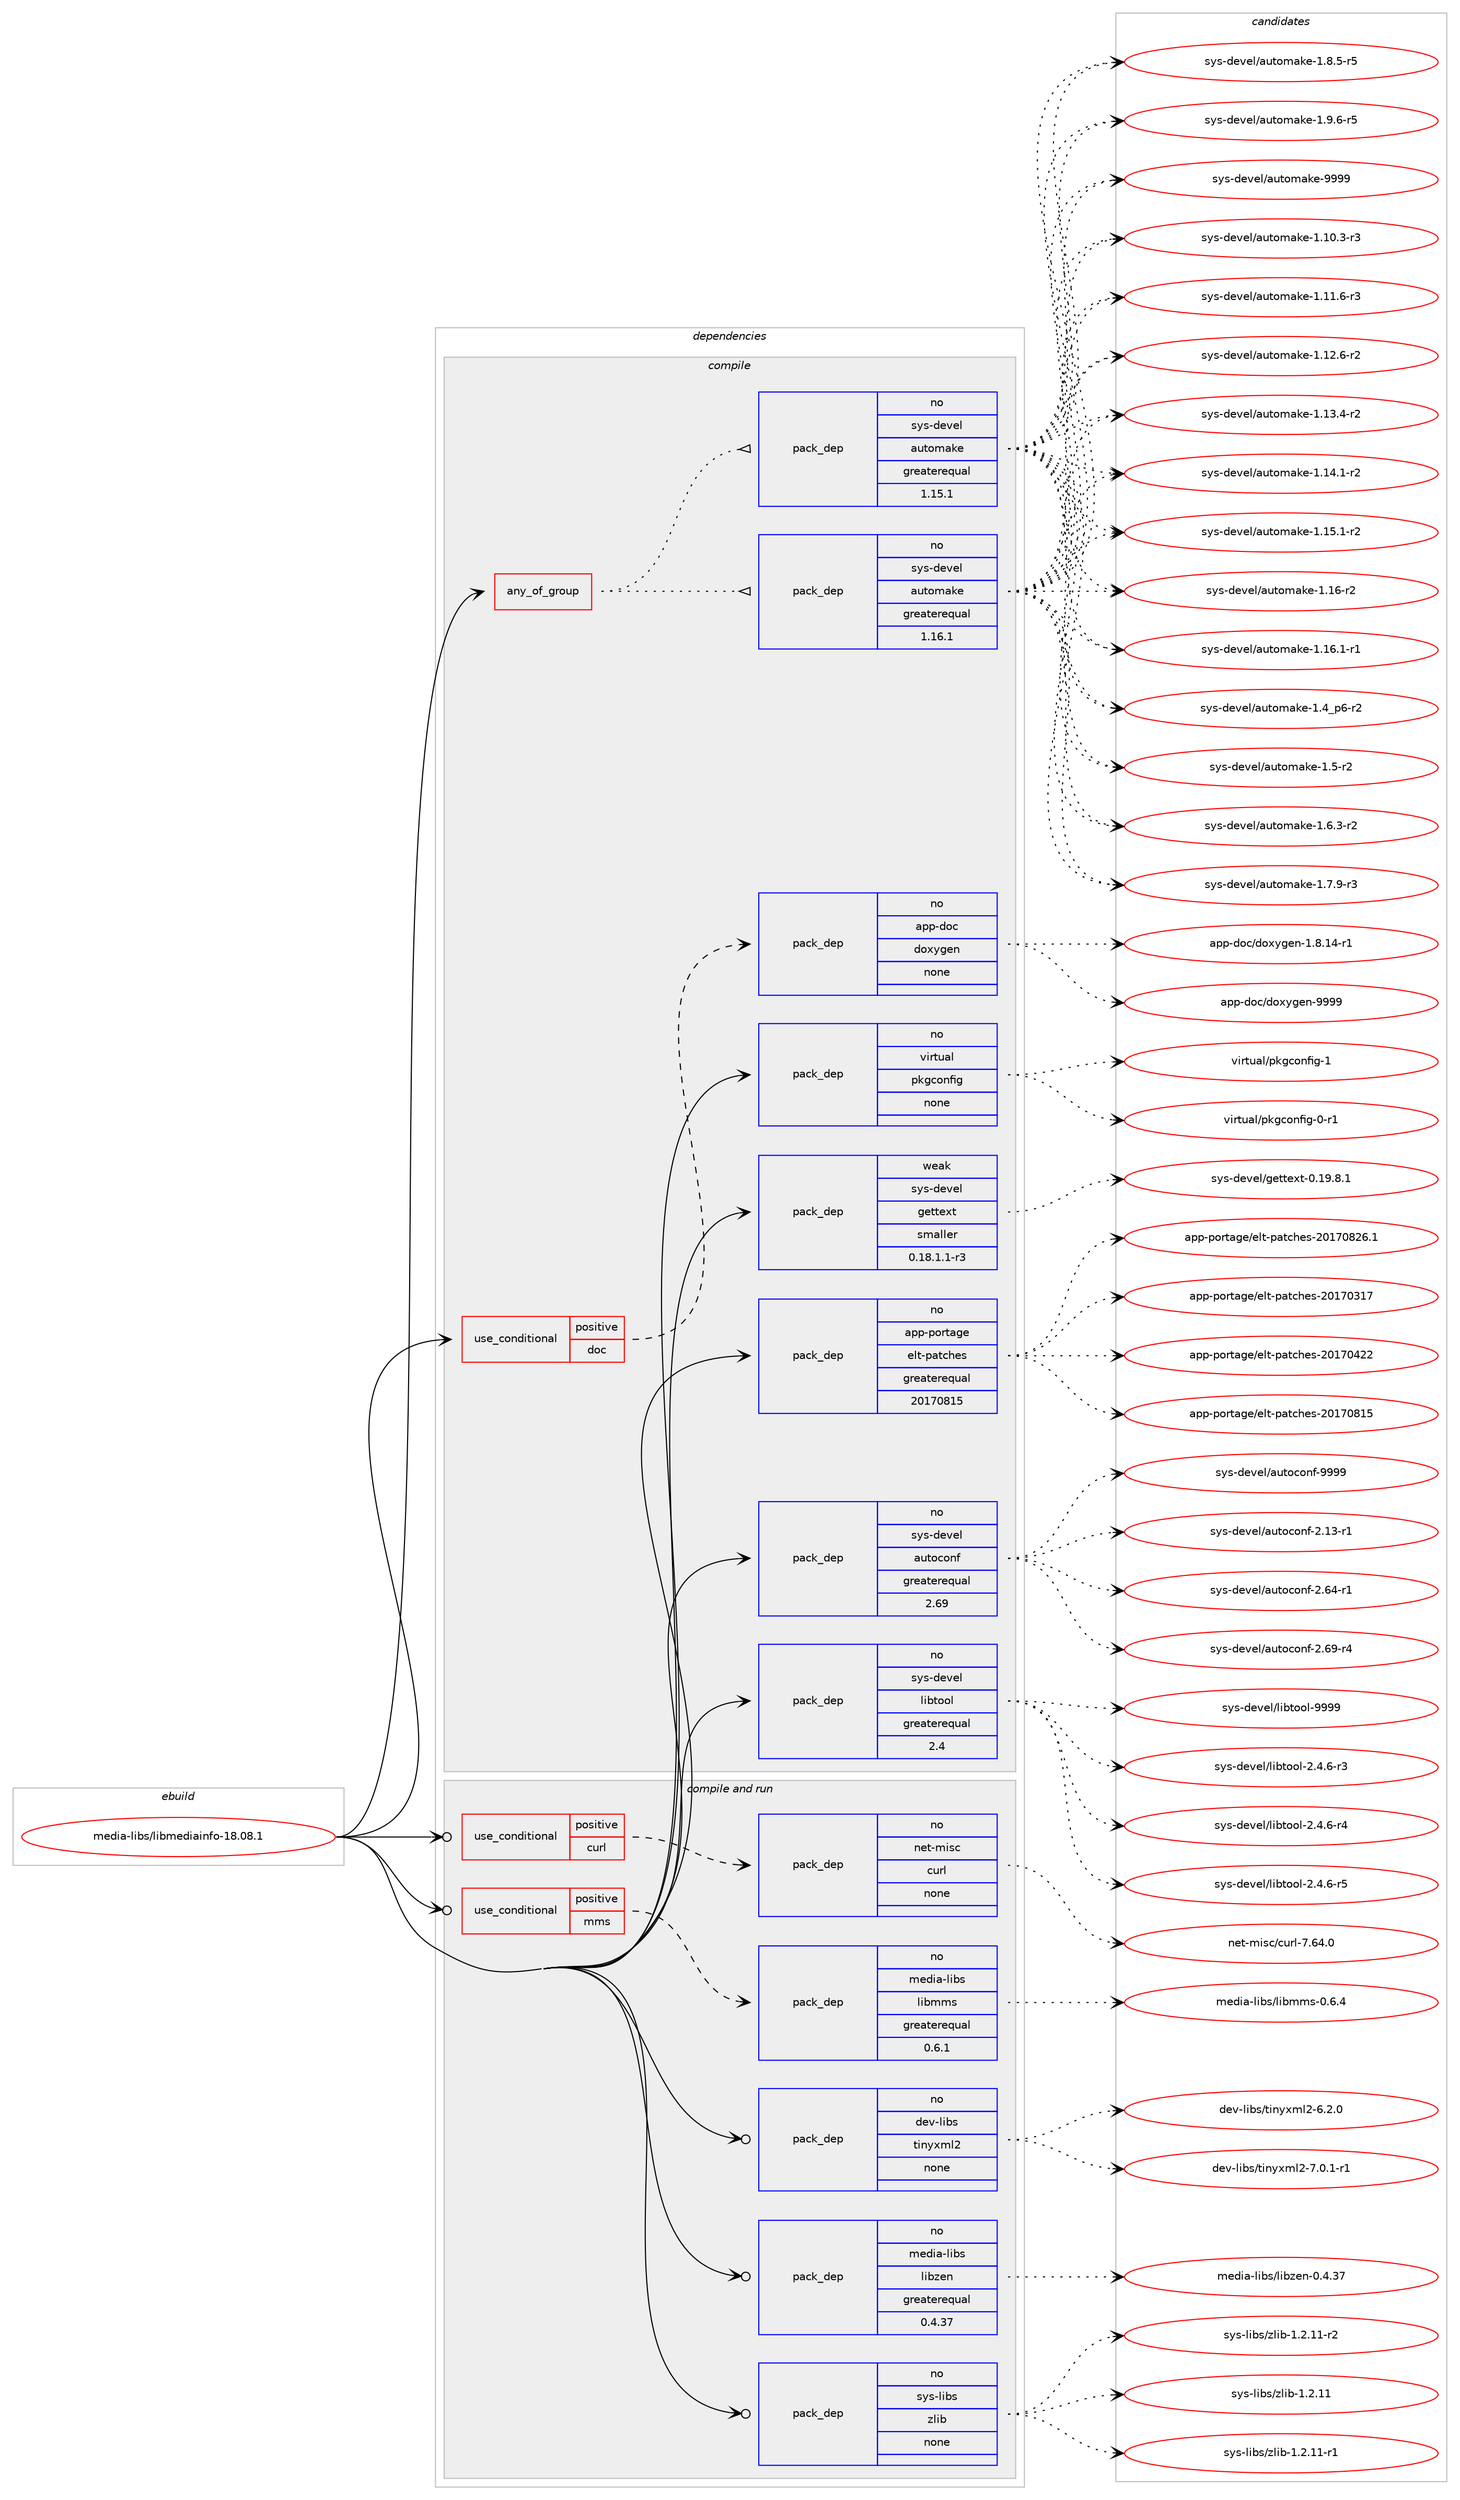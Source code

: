 digraph prolog {

# *************
# Graph options
# *************

newrank=true;
concentrate=true;
compound=true;
graph [rankdir=LR,fontname=Helvetica,fontsize=10,ranksep=1.5];#, ranksep=2.5, nodesep=0.2];
edge  [arrowhead=vee];
node  [fontname=Helvetica,fontsize=10];

# **********
# The ebuild
# **********

subgraph cluster_leftcol {
color=gray;
rank=same;
label=<<i>ebuild</i>>;
id [label="media-libs/libmediainfo-18.08.1", color=red, width=4, href="../media-libs/libmediainfo-18.08.1.svg"];
}

# ****************
# The dependencies
# ****************

subgraph cluster_midcol {
color=gray;
label=<<i>dependencies</i>>;
subgraph cluster_compile {
fillcolor="#eeeeee";
style=filled;
label=<<i>compile</i>>;
subgraph any25110 {
dependency1612978 [label=<<TABLE BORDER="0" CELLBORDER="1" CELLSPACING="0" CELLPADDING="4"><TR><TD CELLPADDING="10">any_of_group</TD></TR></TABLE>>, shape=none, color=red];subgraph pack1152694 {
dependency1612979 [label=<<TABLE BORDER="0" CELLBORDER="1" CELLSPACING="0" CELLPADDING="4" WIDTH="220"><TR><TD ROWSPAN="6" CELLPADDING="30">pack_dep</TD></TR><TR><TD WIDTH="110">no</TD></TR><TR><TD>sys-devel</TD></TR><TR><TD>automake</TD></TR><TR><TD>greaterequal</TD></TR><TR><TD>1.16.1</TD></TR></TABLE>>, shape=none, color=blue];
}
dependency1612978:e -> dependency1612979:w [weight=20,style="dotted",arrowhead="oinv"];
subgraph pack1152695 {
dependency1612980 [label=<<TABLE BORDER="0" CELLBORDER="1" CELLSPACING="0" CELLPADDING="4" WIDTH="220"><TR><TD ROWSPAN="6" CELLPADDING="30">pack_dep</TD></TR><TR><TD WIDTH="110">no</TD></TR><TR><TD>sys-devel</TD></TR><TR><TD>automake</TD></TR><TR><TD>greaterequal</TD></TR><TR><TD>1.15.1</TD></TR></TABLE>>, shape=none, color=blue];
}
dependency1612978:e -> dependency1612980:w [weight=20,style="dotted",arrowhead="oinv"];
}
id:e -> dependency1612978:w [weight=20,style="solid",arrowhead="vee"];
subgraph cond434475 {
dependency1612981 [label=<<TABLE BORDER="0" CELLBORDER="1" CELLSPACING="0" CELLPADDING="4"><TR><TD ROWSPAN="3" CELLPADDING="10">use_conditional</TD></TR><TR><TD>positive</TD></TR><TR><TD>doc</TD></TR></TABLE>>, shape=none, color=red];
subgraph pack1152696 {
dependency1612982 [label=<<TABLE BORDER="0" CELLBORDER="1" CELLSPACING="0" CELLPADDING="4" WIDTH="220"><TR><TD ROWSPAN="6" CELLPADDING="30">pack_dep</TD></TR><TR><TD WIDTH="110">no</TD></TR><TR><TD>app-doc</TD></TR><TR><TD>doxygen</TD></TR><TR><TD>none</TD></TR><TR><TD></TD></TR></TABLE>>, shape=none, color=blue];
}
dependency1612981:e -> dependency1612982:w [weight=20,style="dashed",arrowhead="vee"];
}
id:e -> dependency1612981:w [weight=20,style="solid",arrowhead="vee"];
subgraph pack1152697 {
dependency1612983 [label=<<TABLE BORDER="0" CELLBORDER="1" CELLSPACING="0" CELLPADDING="4" WIDTH="220"><TR><TD ROWSPAN="6" CELLPADDING="30">pack_dep</TD></TR><TR><TD WIDTH="110">no</TD></TR><TR><TD>app-portage</TD></TR><TR><TD>elt-patches</TD></TR><TR><TD>greaterequal</TD></TR><TR><TD>20170815</TD></TR></TABLE>>, shape=none, color=blue];
}
id:e -> dependency1612983:w [weight=20,style="solid",arrowhead="vee"];
subgraph pack1152698 {
dependency1612984 [label=<<TABLE BORDER="0" CELLBORDER="1" CELLSPACING="0" CELLPADDING="4" WIDTH="220"><TR><TD ROWSPAN="6" CELLPADDING="30">pack_dep</TD></TR><TR><TD WIDTH="110">no</TD></TR><TR><TD>sys-devel</TD></TR><TR><TD>autoconf</TD></TR><TR><TD>greaterequal</TD></TR><TR><TD>2.69</TD></TR></TABLE>>, shape=none, color=blue];
}
id:e -> dependency1612984:w [weight=20,style="solid",arrowhead="vee"];
subgraph pack1152699 {
dependency1612985 [label=<<TABLE BORDER="0" CELLBORDER="1" CELLSPACING="0" CELLPADDING="4" WIDTH="220"><TR><TD ROWSPAN="6" CELLPADDING="30">pack_dep</TD></TR><TR><TD WIDTH="110">no</TD></TR><TR><TD>sys-devel</TD></TR><TR><TD>libtool</TD></TR><TR><TD>greaterequal</TD></TR><TR><TD>2.4</TD></TR></TABLE>>, shape=none, color=blue];
}
id:e -> dependency1612985:w [weight=20,style="solid",arrowhead="vee"];
subgraph pack1152700 {
dependency1612986 [label=<<TABLE BORDER="0" CELLBORDER="1" CELLSPACING="0" CELLPADDING="4" WIDTH="220"><TR><TD ROWSPAN="6" CELLPADDING="30">pack_dep</TD></TR><TR><TD WIDTH="110">no</TD></TR><TR><TD>virtual</TD></TR><TR><TD>pkgconfig</TD></TR><TR><TD>none</TD></TR><TR><TD></TD></TR></TABLE>>, shape=none, color=blue];
}
id:e -> dependency1612986:w [weight=20,style="solid",arrowhead="vee"];
subgraph pack1152701 {
dependency1612987 [label=<<TABLE BORDER="0" CELLBORDER="1" CELLSPACING="0" CELLPADDING="4" WIDTH="220"><TR><TD ROWSPAN="6" CELLPADDING="30">pack_dep</TD></TR><TR><TD WIDTH="110">weak</TD></TR><TR><TD>sys-devel</TD></TR><TR><TD>gettext</TD></TR><TR><TD>smaller</TD></TR><TR><TD>0.18.1.1-r3</TD></TR></TABLE>>, shape=none, color=blue];
}
id:e -> dependency1612987:w [weight=20,style="solid",arrowhead="vee"];
}
subgraph cluster_compileandrun {
fillcolor="#eeeeee";
style=filled;
label=<<i>compile and run</i>>;
subgraph cond434476 {
dependency1612988 [label=<<TABLE BORDER="0" CELLBORDER="1" CELLSPACING="0" CELLPADDING="4"><TR><TD ROWSPAN="3" CELLPADDING="10">use_conditional</TD></TR><TR><TD>positive</TD></TR><TR><TD>curl</TD></TR></TABLE>>, shape=none, color=red];
subgraph pack1152702 {
dependency1612989 [label=<<TABLE BORDER="0" CELLBORDER="1" CELLSPACING="0" CELLPADDING="4" WIDTH="220"><TR><TD ROWSPAN="6" CELLPADDING="30">pack_dep</TD></TR><TR><TD WIDTH="110">no</TD></TR><TR><TD>net-misc</TD></TR><TR><TD>curl</TD></TR><TR><TD>none</TD></TR><TR><TD></TD></TR></TABLE>>, shape=none, color=blue];
}
dependency1612988:e -> dependency1612989:w [weight=20,style="dashed",arrowhead="vee"];
}
id:e -> dependency1612988:w [weight=20,style="solid",arrowhead="odotvee"];
subgraph cond434477 {
dependency1612990 [label=<<TABLE BORDER="0" CELLBORDER="1" CELLSPACING="0" CELLPADDING="4"><TR><TD ROWSPAN="3" CELLPADDING="10">use_conditional</TD></TR><TR><TD>positive</TD></TR><TR><TD>mms</TD></TR></TABLE>>, shape=none, color=red];
subgraph pack1152703 {
dependency1612991 [label=<<TABLE BORDER="0" CELLBORDER="1" CELLSPACING="0" CELLPADDING="4" WIDTH="220"><TR><TD ROWSPAN="6" CELLPADDING="30">pack_dep</TD></TR><TR><TD WIDTH="110">no</TD></TR><TR><TD>media-libs</TD></TR><TR><TD>libmms</TD></TR><TR><TD>greaterequal</TD></TR><TR><TD>0.6.1</TD></TR></TABLE>>, shape=none, color=blue];
}
dependency1612990:e -> dependency1612991:w [weight=20,style="dashed",arrowhead="vee"];
}
id:e -> dependency1612990:w [weight=20,style="solid",arrowhead="odotvee"];
subgraph pack1152704 {
dependency1612992 [label=<<TABLE BORDER="0" CELLBORDER="1" CELLSPACING="0" CELLPADDING="4" WIDTH="220"><TR><TD ROWSPAN="6" CELLPADDING="30">pack_dep</TD></TR><TR><TD WIDTH="110">no</TD></TR><TR><TD>dev-libs</TD></TR><TR><TD>tinyxml2</TD></TR><TR><TD>none</TD></TR><TR><TD></TD></TR></TABLE>>, shape=none, color=blue];
}
id:e -> dependency1612992:w [weight=20,style="solid",arrowhead="odotvee"];
subgraph pack1152705 {
dependency1612993 [label=<<TABLE BORDER="0" CELLBORDER="1" CELLSPACING="0" CELLPADDING="4" WIDTH="220"><TR><TD ROWSPAN="6" CELLPADDING="30">pack_dep</TD></TR><TR><TD WIDTH="110">no</TD></TR><TR><TD>media-libs</TD></TR><TR><TD>libzen</TD></TR><TR><TD>greaterequal</TD></TR><TR><TD>0.4.37</TD></TR></TABLE>>, shape=none, color=blue];
}
id:e -> dependency1612993:w [weight=20,style="solid",arrowhead="odotvee"];
subgraph pack1152706 {
dependency1612994 [label=<<TABLE BORDER="0" CELLBORDER="1" CELLSPACING="0" CELLPADDING="4" WIDTH="220"><TR><TD ROWSPAN="6" CELLPADDING="30">pack_dep</TD></TR><TR><TD WIDTH="110">no</TD></TR><TR><TD>sys-libs</TD></TR><TR><TD>zlib</TD></TR><TR><TD>none</TD></TR><TR><TD></TD></TR></TABLE>>, shape=none, color=blue];
}
id:e -> dependency1612994:w [weight=20,style="solid",arrowhead="odotvee"];
}
subgraph cluster_run {
fillcolor="#eeeeee";
style=filled;
label=<<i>run</i>>;
}
}

# **************
# The candidates
# **************

subgraph cluster_choices {
rank=same;
color=gray;
label=<<i>candidates</i>>;

subgraph choice1152694 {
color=black;
nodesep=1;
choice11512111545100101118101108479711711611110997107101454946494846514511451 [label="sys-devel/automake-1.10.3-r3", color=red, width=4,href="../sys-devel/automake-1.10.3-r3.svg"];
choice11512111545100101118101108479711711611110997107101454946494946544511451 [label="sys-devel/automake-1.11.6-r3", color=red, width=4,href="../sys-devel/automake-1.11.6-r3.svg"];
choice11512111545100101118101108479711711611110997107101454946495046544511450 [label="sys-devel/automake-1.12.6-r2", color=red, width=4,href="../sys-devel/automake-1.12.6-r2.svg"];
choice11512111545100101118101108479711711611110997107101454946495146524511450 [label="sys-devel/automake-1.13.4-r2", color=red, width=4,href="../sys-devel/automake-1.13.4-r2.svg"];
choice11512111545100101118101108479711711611110997107101454946495246494511450 [label="sys-devel/automake-1.14.1-r2", color=red, width=4,href="../sys-devel/automake-1.14.1-r2.svg"];
choice11512111545100101118101108479711711611110997107101454946495346494511450 [label="sys-devel/automake-1.15.1-r2", color=red, width=4,href="../sys-devel/automake-1.15.1-r2.svg"];
choice1151211154510010111810110847971171161111099710710145494649544511450 [label="sys-devel/automake-1.16-r2", color=red, width=4,href="../sys-devel/automake-1.16-r2.svg"];
choice11512111545100101118101108479711711611110997107101454946495446494511449 [label="sys-devel/automake-1.16.1-r1", color=red, width=4,href="../sys-devel/automake-1.16.1-r1.svg"];
choice115121115451001011181011084797117116111109971071014549465295112544511450 [label="sys-devel/automake-1.4_p6-r2", color=red, width=4,href="../sys-devel/automake-1.4_p6-r2.svg"];
choice11512111545100101118101108479711711611110997107101454946534511450 [label="sys-devel/automake-1.5-r2", color=red, width=4,href="../sys-devel/automake-1.5-r2.svg"];
choice115121115451001011181011084797117116111109971071014549465446514511450 [label="sys-devel/automake-1.6.3-r2", color=red, width=4,href="../sys-devel/automake-1.6.3-r2.svg"];
choice115121115451001011181011084797117116111109971071014549465546574511451 [label="sys-devel/automake-1.7.9-r3", color=red, width=4,href="../sys-devel/automake-1.7.9-r3.svg"];
choice115121115451001011181011084797117116111109971071014549465646534511453 [label="sys-devel/automake-1.8.5-r5", color=red, width=4,href="../sys-devel/automake-1.8.5-r5.svg"];
choice115121115451001011181011084797117116111109971071014549465746544511453 [label="sys-devel/automake-1.9.6-r5", color=red, width=4,href="../sys-devel/automake-1.9.6-r5.svg"];
choice115121115451001011181011084797117116111109971071014557575757 [label="sys-devel/automake-9999", color=red, width=4,href="../sys-devel/automake-9999.svg"];
dependency1612979:e -> choice11512111545100101118101108479711711611110997107101454946494846514511451:w [style=dotted,weight="100"];
dependency1612979:e -> choice11512111545100101118101108479711711611110997107101454946494946544511451:w [style=dotted,weight="100"];
dependency1612979:e -> choice11512111545100101118101108479711711611110997107101454946495046544511450:w [style=dotted,weight="100"];
dependency1612979:e -> choice11512111545100101118101108479711711611110997107101454946495146524511450:w [style=dotted,weight="100"];
dependency1612979:e -> choice11512111545100101118101108479711711611110997107101454946495246494511450:w [style=dotted,weight="100"];
dependency1612979:e -> choice11512111545100101118101108479711711611110997107101454946495346494511450:w [style=dotted,weight="100"];
dependency1612979:e -> choice1151211154510010111810110847971171161111099710710145494649544511450:w [style=dotted,weight="100"];
dependency1612979:e -> choice11512111545100101118101108479711711611110997107101454946495446494511449:w [style=dotted,weight="100"];
dependency1612979:e -> choice115121115451001011181011084797117116111109971071014549465295112544511450:w [style=dotted,weight="100"];
dependency1612979:e -> choice11512111545100101118101108479711711611110997107101454946534511450:w [style=dotted,weight="100"];
dependency1612979:e -> choice115121115451001011181011084797117116111109971071014549465446514511450:w [style=dotted,weight="100"];
dependency1612979:e -> choice115121115451001011181011084797117116111109971071014549465546574511451:w [style=dotted,weight="100"];
dependency1612979:e -> choice115121115451001011181011084797117116111109971071014549465646534511453:w [style=dotted,weight="100"];
dependency1612979:e -> choice115121115451001011181011084797117116111109971071014549465746544511453:w [style=dotted,weight="100"];
dependency1612979:e -> choice115121115451001011181011084797117116111109971071014557575757:w [style=dotted,weight="100"];
}
subgraph choice1152695 {
color=black;
nodesep=1;
choice11512111545100101118101108479711711611110997107101454946494846514511451 [label="sys-devel/automake-1.10.3-r3", color=red, width=4,href="../sys-devel/automake-1.10.3-r3.svg"];
choice11512111545100101118101108479711711611110997107101454946494946544511451 [label="sys-devel/automake-1.11.6-r3", color=red, width=4,href="../sys-devel/automake-1.11.6-r3.svg"];
choice11512111545100101118101108479711711611110997107101454946495046544511450 [label="sys-devel/automake-1.12.6-r2", color=red, width=4,href="../sys-devel/automake-1.12.6-r2.svg"];
choice11512111545100101118101108479711711611110997107101454946495146524511450 [label="sys-devel/automake-1.13.4-r2", color=red, width=4,href="../sys-devel/automake-1.13.4-r2.svg"];
choice11512111545100101118101108479711711611110997107101454946495246494511450 [label="sys-devel/automake-1.14.1-r2", color=red, width=4,href="../sys-devel/automake-1.14.1-r2.svg"];
choice11512111545100101118101108479711711611110997107101454946495346494511450 [label="sys-devel/automake-1.15.1-r2", color=red, width=4,href="../sys-devel/automake-1.15.1-r2.svg"];
choice1151211154510010111810110847971171161111099710710145494649544511450 [label="sys-devel/automake-1.16-r2", color=red, width=4,href="../sys-devel/automake-1.16-r2.svg"];
choice11512111545100101118101108479711711611110997107101454946495446494511449 [label="sys-devel/automake-1.16.1-r1", color=red, width=4,href="../sys-devel/automake-1.16.1-r1.svg"];
choice115121115451001011181011084797117116111109971071014549465295112544511450 [label="sys-devel/automake-1.4_p6-r2", color=red, width=4,href="../sys-devel/automake-1.4_p6-r2.svg"];
choice11512111545100101118101108479711711611110997107101454946534511450 [label="sys-devel/automake-1.5-r2", color=red, width=4,href="../sys-devel/automake-1.5-r2.svg"];
choice115121115451001011181011084797117116111109971071014549465446514511450 [label="sys-devel/automake-1.6.3-r2", color=red, width=4,href="../sys-devel/automake-1.6.3-r2.svg"];
choice115121115451001011181011084797117116111109971071014549465546574511451 [label="sys-devel/automake-1.7.9-r3", color=red, width=4,href="../sys-devel/automake-1.7.9-r3.svg"];
choice115121115451001011181011084797117116111109971071014549465646534511453 [label="sys-devel/automake-1.8.5-r5", color=red, width=4,href="../sys-devel/automake-1.8.5-r5.svg"];
choice115121115451001011181011084797117116111109971071014549465746544511453 [label="sys-devel/automake-1.9.6-r5", color=red, width=4,href="../sys-devel/automake-1.9.6-r5.svg"];
choice115121115451001011181011084797117116111109971071014557575757 [label="sys-devel/automake-9999", color=red, width=4,href="../sys-devel/automake-9999.svg"];
dependency1612980:e -> choice11512111545100101118101108479711711611110997107101454946494846514511451:w [style=dotted,weight="100"];
dependency1612980:e -> choice11512111545100101118101108479711711611110997107101454946494946544511451:w [style=dotted,weight="100"];
dependency1612980:e -> choice11512111545100101118101108479711711611110997107101454946495046544511450:w [style=dotted,weight="100"];
dependency1612980:e -> choice11512111545100101118101108479711711611110997107101454946495146524511450:w [style=dotted,weight="100"];
dependency1612980:e -> choice11512111545100101118101108479711711611110997107101454946495246494511450:w [style=dotted,weight="100"];
dependency1612980:e -> choice11512111545100101118101108479711711611110997107101454946495346494511450:w [style=dotted,weight="100"];
dependency1612980:e -> choice1151211154510010111810110847971171161111099710710145494649544511450:w [style=dotted,weight="100"];
dependency1612980:e -> choice11512111545100101118101108479711711611110997107101454946495446494511449:w [style=dotted,weight="100"];
dependency1612980:e -> choice115121115451001011181011084797117116111109971071014549465295112544511450:w [style=dotted,weight="100"];
dependency1612980:e -> choice11512111545100101118101108479711711611110997107101454946534511450:w [style=dotted,weight="100"];
dependency1612980:e -> choice115121115451001011181011084797117116111109971071014549465446514511450:w [style=dotted,weight="100"];
dependency1612980:e -> choice115121115451001011181011084797117116111109971071014549465546574511451:w [style=dotted,weight="100"];
dependency1612980:e -> choice115121115451001011181011084797117116111109971071014549465646534511453:w [style=dotted,weight="100"];
dependency1612980:e -> choice115121115451001011181011084797117116111109971071014549465746544511453:w [style=dotted,weight="100"];
dependency1612980:e -> choice115121115451001011181011084797117116111109971071014557575757:w [style=dotted,weight="100"];
}
subgraph choice1152696 {
color=black;
nodesep=1;
choice97112112451001119947100111120121103101110454946564649524511449 [label="app-doc/doxygen-1.8.14-r1", color=red, width=4,href="../app-doc/doxygen-1.8.14-r1.svg"];
choice971121124510011199471001111201211031011104557575757 [label="app-doc/doxygen-9999", color=red, width=4,href="../app-doc/doxygen-9999.svg"];
dependency1612982:e -> choice97112112451001119947100111120121103101110454946564649524511449:w [style=dotted,weight="100"];
dependency1612982:e -> choice971121124510011199471001111201211031011104557575757:w [style=dotted,weight="100"];
}
subgraph choice1152697 {
color=black;
nodesep=1;
choice97112112451121111141169710310147101108116451129711699104101115455048495548514955 [label="app-portage/elt-patches-20170317", color=red, width=4,href="../app-portage/elt-patches-20170317.svg"];
choice97112112451121111141169710310147101108116451129711699104101115455048495548525050 [label="app-portage/elt-patches-20170422", color=red, width=4,href="../app-portage/elt-patches-20170422.svg"];
choice97112112451121111141169710310147101108116451129711699104101115455048495548564953 [label="app-portage/elt-patches-20170815", color=red, width=4,href="../app-portage/elt-patches-20170815.svg"];
choice971121124511211111411697103101471011081164511297116991041011154550484955485650544649 [label="app-portage/elt-patches-20170826.1", color=red, width=4,href="../app-portage/elt-patches-20170826.1.svg"];
dependency1612983:e -> choice97112112451121111141169710310147101108116451129711699104101115455048495548514955:w [style=dotted,weight="100"];
dependency1612983:e -> choice97112112451121111141169710310147101108116451129711699104101115455048495548525050:w [style=dotted,weight="100"];
dependency1612983:e -> choice97112112451121111141169710310147101108116451129711699104101115455048495548564953:w [style=dotted,weight="100"];
dependency1612983:e -> choice971121124511211111411697103101471011081164511297116991041011154550484955485650544649:w [style=dotted,weight="100"];
}
subgraph choice1152698 {
color=black;
nodesep=1;
choice1151211154510010111810110847971171161119911111010245504649514511449 [label="sys-devel/autoconf-2.13-r1", color=red, width=4,href="../sys-devel/autoconf-2.13-r1.svg"];
choice1151211154510010111810110847971171161119911111010245504654524511449 [label="sys-devel/autoconf-2.64-r1", color=red, width=4,href="../sys-devel/autoconf-2.64-r1.svg"];
choice1151211154510010111810110847971171161119911111010245504654574511452 [label="sys-devel/autoconf-2.69-r4", color=red, width=4,href="../sys-devel/autoconf-2.69-r4.svg"];
choice115121115451001011181011084797117116111991111101024557575757 [label="sys-devel/autoconf-9999", color=red, width=4,href="../sys-devel/autoconf-9999.svg"];
dependency1612984:e -> choice1151211154510010111810110847971171161119911111010245504649514511449:w [style=dotted,weight="100"];
dependency1612984:e -> choice1151211154510010111810110847971171161119911111010245504654524511449:w [style=dotted,weight="100"];
dependency1612984:e -> choice1151211154510010111810110847971171161119911111010245504654574511452:w [style=dotted,weight="100"];
dependency1612984:e -> choice115121115451001011181011084797117116111991111101024557575757:w [style=dotted,weight="100"];
}
subgraph choice1152699 {
color=black;
nodesep=1;
choice1151211154510010111810110847108105981161111111084550465246544511451 [label="sys-devel/libtool-2.4.6-r3", color=red, width=4,href="../sys-devel/libtool-2.4.6-r3.svg"];
choice1151211154510010111810110847108105981161111111084550465246544511452 [label="sys-devel/libtool-2.4.6-r4", color=red, width=4,href="../sys-devel/libtool-2.4.6-r4.svg"];
choice1151211154510010111810110847108105981161111111084550465246544511453 [label="sys-devel/libtool-2.4.6-r5", color=red, width=4,href="../sys-devel/libtool-2.4.6-r5.svg"];
choice1151211154510010111810110847108105981161111111084557575757 [label="sys-devel/libtool-9999", color=red, width=4,href="../sys-devel/libtool-9999.svg"];
dependency1612985:e -> choice1151211154510010111810110847108105981161111111084550465246544511451:w [style=dotted,weight="100"];
dependency1612985:e -> choice1151211154510010111810110847108105981161111111084550465246544511452:w [style=dotted,weight="100"];
dependency1612985:e -> choice1151211154510010111810110847108105981161111111084550465246544511453:w [style=dotted,weight="100"];
dependency1612985:e -> choice1151211154510010111810110847108105981161111111084557575757:w [style=dotted,weight="100"];
}
subgraph choice1152700 {
color=black;
nodesep=1;
choice11810511411611797108471121071039911111010210510345484511449 [label="virtual/pkgconfig-0-r1", color=red, width=4,href="../virtual/pkgconfig-0-r1.svg"];
choice1181051141161179710847112107103991111101021051034549 [label="virtual/pkgconfig-1", color=red, width=4,href="../virtual/pkgconfig-1.svg"];
dependency1612986:e -> choice11810511411611797108471121071039911111010210510345484511449:w [style=dotted,weight="100"];
dependency1612986:e -> choice1181051141161179710847112107103991111101021051034549:w [style=dotted,weight="100"];
}
subgraph choice1152701 {
color=black;
nodesep=1;
choice1151211154510010111810110847103101116116101120116454846495746564649 [label="sys-devel/gettext-0.19.8.1", color=red, width=4,href="../sys-devel/gettext-0.19.8.1.svg"];
dependency1612987:e -> choice1151211154510010111810110847103101116116101120116454846495746564649:w [style=dotted,weight="100"];
}
subgraph choice1152702 {
color=black;
nodesep=1;
choice1101011164510910511599479911711410845554654524648 [label="net-misc/curl-7.64.0", color=red, width=4,href="../net-misc/curl-7.64.0.svg"];
dependency1612989:e -> choice1101011164510910511599479911711410845554654524648:w [style=dotted,weight="100"];
}
subgraph choice1152703 {
color=black;
nodesep=1;
choice1091011001059745108105981154710810598109109115454846544652 [label="media-libs/libmms-0.6.4", color=red, width=4,href="../media-libs/libmms-0.6.4.svg"];
dependency1612991:e -> choice1091011001059745108105981154710810598109109115454846544652:w [style=dotted,weight="100"];
}
subgraph choice1152704 {
color=black;
nodesep=1;
choice10010111845108105981154711610511012112010910850455446504648 [label="dev-libs/tinyxml2-6.2.0", color=red, width=4,href="../dev-libs/tinyxml2-6.2.0.svg"];
choice100101118451081059811547116105110121120109108504555464846494511449 [label="dev-libs/tinyxml2-7.0.1-r1", color=red, width=4,href="../dev-libs/tinyxml2-7.0.1-r1.svg"];
dependency1612992:e -> choice10010111845108105981154711610511012112010910850455446504648:w [style=dotted,weight="100"];
dependency1612992:e -> choice100101118451081059811547116105110121120109108504555464846494511449:w [style=dotted,weight="100"];
}
subgraph choice1152705 {
color=black;
nodesep=1;
choice109101100105974510810598115471081059812210111045484652465155 [label="media-libs/libzen-0.4.37", color=red, width=4,href="../media-libs/libzen-0.4.37.svg"];
dependency1612993:e -> choice109101100105974510810598115471081059812210111045484652465155:w [style=dotted,weight="100"];
}
subgraph choice1152706 {
color=black;
nodesep=1;
choice1151211154510810598115471221081059845494650464949 [label="sys-libs/zlib-1.2.11", color=red, width=4,href="../sys-libs/zlib-1.2.11.svg"];
choice11512111545108105981154712210810598454946504649494511449 [label="sys-libs/zlib-1.2.11-r1", color=red, width=4,href="../sys-libs/zlib-1.2.11-r1.svg"];
choice11512111545108105981154712210810598454946504649494511450 [label="sys-libs/zlib-1.2.11-r2", color=red, width=4,href="../sys-libs/zlib-1.2.11-r2.svg"];
dependency1612994:e -> choice1151211154510810598115471221081059845494650464949:w [style=dotted,weight="100"];
dependency1612994:e -> choice11512111545108105981154712210810598454946504649494511449:w [style=dotted,weight="100"];
dependency1612994:e -> choice11512111545108105981154712210810598454946504649494511450:w [style=dotted,weight="100"];
}
}

}
